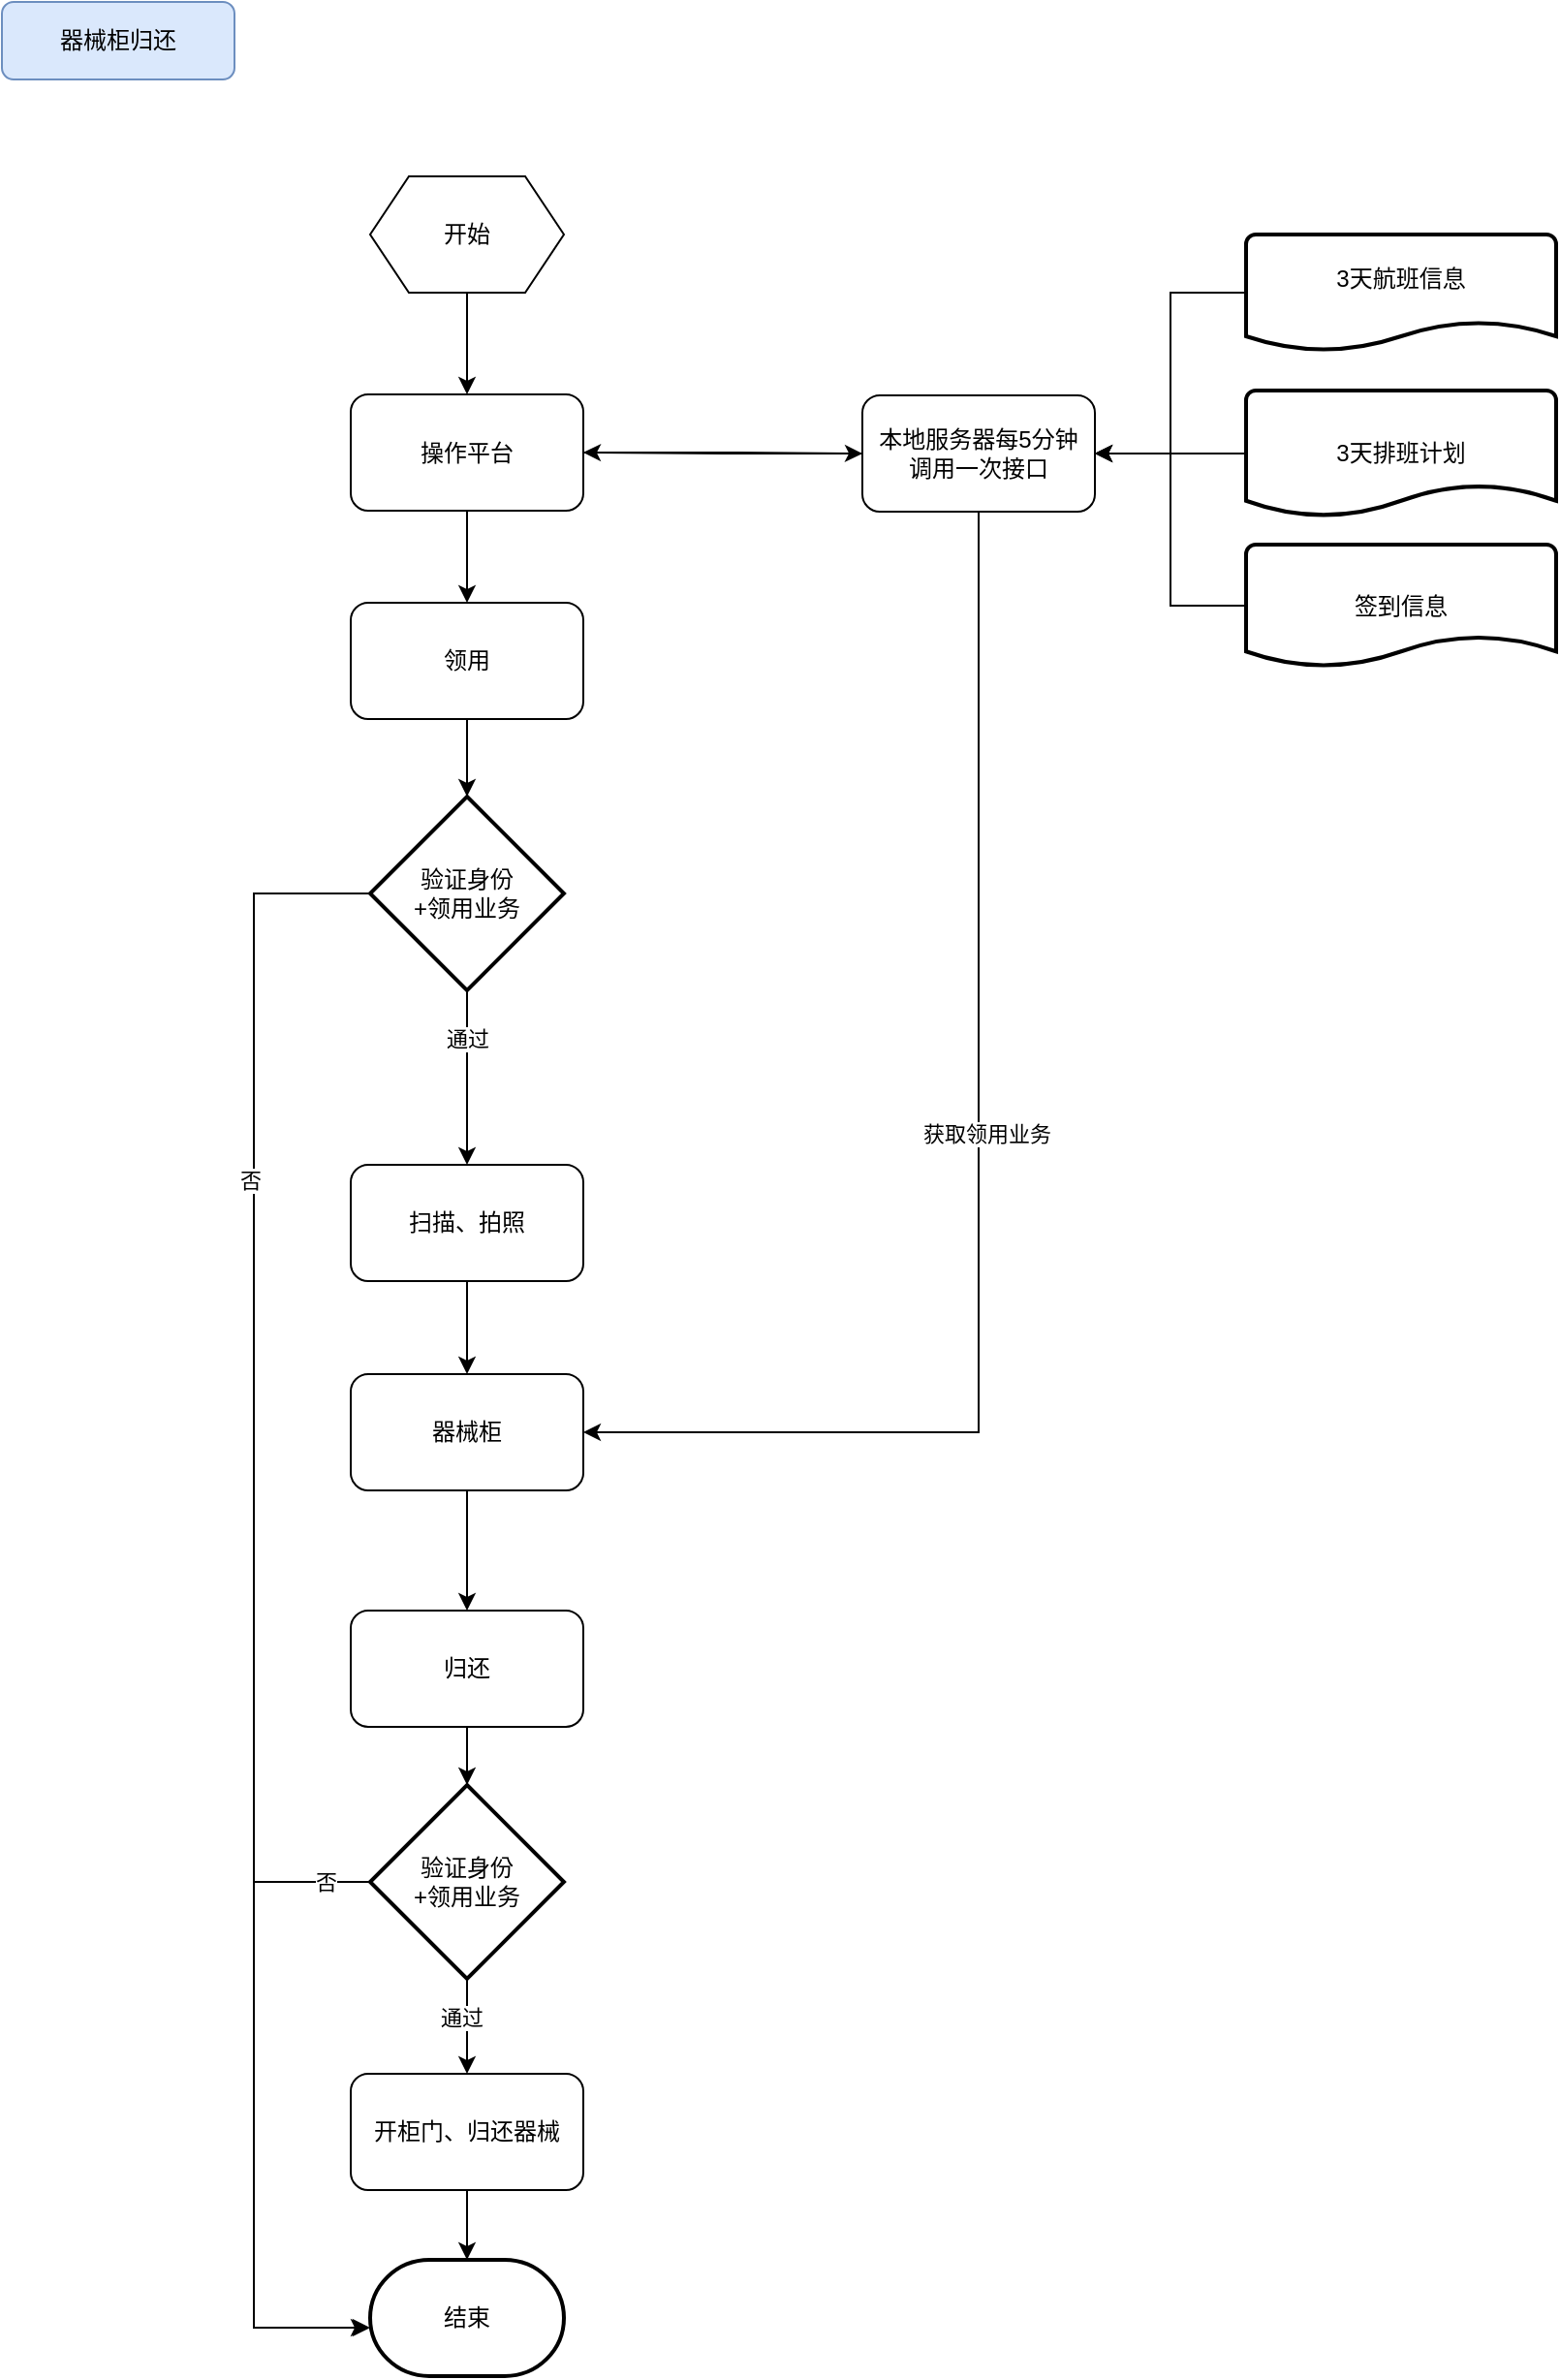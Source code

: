 <mxfile version="22.0.4" type="github">
  <diagram name="第 1 页" id="d6eHw5Ux4znUphZoa3T5">
    <mxGraphModel dx="1434" dy="758" grid="1" gridSize="10" guides="1" tooltips="1" connect="1" arrows="1" fold="1" page="1" pageScale="1" pageWidth="827" pageHeight="1169" math="0" shadow="0">
      <root>
        <mxCell id="0" />
        <mxCell id="1" parent="0" />
        <mxCell id="6WXIlSrZBOzwQC_6nJ0y-34" value="器械柜归还" style="rounded=1;whiteSpace=wrap;html=1;fontSize=12;glass=0;strokeWidth=1;shadow=0;fillColor=#dae8fc;strokeColor=#6c8ebf;" vertex="1" parent="1">
          <mxGeometry y="40" width="120" height="40" as="geometry" />
        </mxCell>
        <mxCell id="6WXIlSrZBOzwQC_6nJ0y-35" value="" style="edgeStyle=orthogonalEdgeStyle;rounded=0;orthogonalLoop=1;jettySize=auto;html=1;" edge="1" parent="1" source="6WXIlSrZBOzwQC_6nJ0y-36" target="6WXIlSrZBOzwQC_6nJ0y-39">
          <mxGeometry relative="1" as="geometry" />
        </mxCell>
        <mxCell id="6WXIlSrZBOzwQC_6nJ0y-36" value="开始" style="shape=hexagon;perimeter=hexagonPerimeter2;whiteSpace=wrap;html=1;fixedSize=1;" vertex="1" parent="1">
          <mxGeometry x="190" y="130" width="100" height="60" as="geometry" />
        </mxCell>
        <mxCell id="6WXIlSrZBOzwQC_6nJ0y-37" style="edgeStyle=orthogonalEdgeStyle;rounded=0;orthogonalLoop=1;jettySize=auto;html=1;entryX=0;entryY=0.5;entryDx=0;entryDy=0;" edge="1" parent="1" source="6WXIlSrZBOzwQC_6nJ0y-39" target="6WXIlSrZBOzwQC_6nJ0y-43">
          <mxGeometry relative="1" as="geometry" />
        </mxCell>
        <mxCell id="6WXIlSrZBOzwQC_6nJ0y-38" style="edgeStyle=orthogonalEdgeStyle;rounded=0;orthogonalLoop=1;jettySize=auto;html=1;entryX=0.5;entryY=0;entryDx=0;entryDy=0;" edge="1" parent="1" source="6WXIlSrZBOzwQC_6nJ0y-39" target="6WXIlSrZBOzwQC_6nJ0y-55">
          <mxGeometry relative="1" as="geometry" />
        </mxCell>
        <mxCell id="6WXIlSrZBOzwQC_6nJ0y-39" value="操作平台" style="rounded=1;whiteSpace=wrap;html=1;" vertex="1" parent="1">
          <mxGeometry x="180" y="242.5" width="120" height="60" as="geometry" />
        </mxCell>
        <mxCell id="6WXIlSrZBOzwQC_6nJ0y-40" style="edgeStyle=orthogonalEdgeStyle;rounded=0;orthogonalLoop=1;jettySize=auto;html=1;entryX=1;entryY=0.5;entryDx=0;entryDy=0;" edge="1" parent="1" source="6WXIlSrZBOzwQC_6nJ0y-43" target="6WXIlSrZBOzwQC_6nJ0y-39">
          <mxGeometry relative="1" as="geometry" />
        </mxCell>
        <mxCell id="6WXIlSrZBOzwQC_6nJ0y-75" style="edgeStyle=orthogonalEdgeStyle;rounded=0;orthogonalLoop=1;jettySize=auto;html=1;entryX=1;entryY=0.5;entryDx=0;entryDy=0;" edge="1" parent="1" source="6WXIlSrZBOzwQC_6nJ0y-43" target="6WXIlSrZBOzwQC_6nJ0y-63">
          <mxGeometry relative="1" as="geometry">
            <Array as="points">
              <mxPoint x="504" y="778" />
            </Array>
          </mxGeometry>
        </mxCell>
        <mxCell id="6WXIlSrZBOzwQC_6nJ0y-76" value="获取领用业务" style="edgeLabel;html=1;align=center;verticalAlign=middle;resizable=0;points=[];" vertex="1" connectable="0" parent="6WXIlSrZBOzwQC_6nJ0y-75">
          <mxGeometry x="-0.054" y="4" relative="1" as="geometry">
            <mxPoint as="offset" />
          </mxGeometry>
        </mxCell>
        <mxCell id="6WXIlSrZBOzwQC_6nJ0y-43" value="本地服务器每5分钟&lt;br&gt;调用一次接口" style="rounded=1;whiteSpace=wrap;html=1;" vertex="1" parent="1">
          <mxGeometry x="444" y="243" width="120" height="60" as="geometry" />
        </mxCell>
        <mxCell id="6WXIlSrZBOzwQC_6nJ0y-44" style="edgeStyle=orthogonalEdgeStyle;rounded=0;orthogonalLoop=1;jettySize=auto;html=1;entryX=1;entryY=0.5;entryDx=0;entryDy=0;" edge="1" parent="1" source="6WXIlSrZBOzwQC_6nJ0y-45" target="6WXIlSrZBOzwQC_6nJ0y-43">
          <mxGeometry relative="1" as="geometry" />
        </mxCell>
        <mxCell id="6WXIlSrZBOzwQC_6nJ0y-45" value="3天航班信息&#xa;" style="strokeWidth=2;shape=mxgraph.flowchart.document2;size=0.25;align=center;whiteSpace=wrap;labelBackgroundColor=none;labelBorderColor=none;verticalAlign=middle;" vertex="1" parent="1">
          <mxGeometry x="642" y="160" width="160" height="60" as="geometry" />
        </mxCell>
        <mxCell id="6WXIlSrZBOzwQC_6nJ0y-46" style="edgeStyle=orthogonalEdgeStyle;rounded=0;orthogonalLoop=1;jettySize=auto;html=1;entryX=1;entryY=0.5;entryDx=0;entryDy=0;" edge="1" parent="1" source="6WXIlSrZBOzwQC_6nJ0y-47" target="6WXIlSrZBOzwQC_6nJ0y-43">
          <mxGeometry relative="1" as="geometry" />
        </mxCell>
        <mxCell id="6WXIlSrZBOzwQC_6nJ0y-47" value="3天排班计划" style="strokeWidth=2;html=1;shape=mxgraph.flowchart.document2;whiteSpace=wrap;size=0.25;verticalAlign=middle;align=center;" vertex="1" parent="1">
          <mxGeometry x="642" y="240.5" width="160" height="65" as="geometry" />
        </mxCell>
        <mxCell id="6WXIlSrZBOzwQC_6nJ0y-48" style="edgeStyle=orthogonalEdgeStyle;rounded=0;orthogonalLoop=1;jettySize=auto;html=1;entryX=1;entryY=0.5;entryDx=0;entryDy=0;" edge="1" parent="1" source="6WXIlSrZBOzwQC_6nJ0y-49" target="6WXIlSrZBOzwQC_6nJ0y-43">
          <mxGeometry relative="1" as="geometry" />
        </mxCell>
        <mxCell id="6WXIlSrZBOzwQC_6nJ0y-49" value="签到信息" style="strokeWidth=2;html=1;shape=mxgraph.flowchart.document2;whiteSpace=wrap;size=0.25;verticalAlign=middle;align=center;" vertex="1" parent="1">
          <mxGeometry x="642" y="320" width="160" height="63" as="geometry" />
        </mxCell>
        <mxCell id="6WXIlSrZBOzwQC_6nJ0y-50" style="edgeStyle=orthogonalEdgeStyle;rounded=0;orthogonalLoop=1;jettySize=auto;html=1;" edge="1" parent="1" source="6WXIlSrZBOzwQC_6nJ0y-52" target="6WXIlSrZBOzwQC_6nJ0y-59">
          <mxGeometry relative="1" as="geometry">
            <mxPoint x="240" y="590" as="targetPoint" />
          </mxGeometry>
        </mxCell>
        <mxCell id="6WXIlSrZBOzwQC_6nJ0y-51" value="通过" style="edgeLabel;html=1;align=center;verticalAlign=middle;resizable=0;points=[];" vertex="1" connectable="0" parent="6WXIlSrZBOzwQC_6nJ0y-50">
          <mxGeometry x="-0.459" relative="1" as="geometry">
            <mxPoint as="offset" />
          </mxGeometry>
        </mxCell>
        <mxCell id="6WXIlSrZBOzwQC_6nJ0y-52" value="验证身份&lt;br&gt;+领用业务" style="strokeWidth=2;html=1;shape=mxgraph.flowchart.decision;whiteSpace=wrap;" vertex="1" parent="1">
          <mxGeometry x="190" y="450" width="100" height="100" as="geometry" />
        </mxCell>
        <mxCell id="6WXIlSrZBOzwQC_6nJ0y-53" value="结束" style="strokeWidth=2;html=1;shape=mxgraph.flowchart.terminator;whiteSpace=wrap;" vertex="1" parent="1">
          <mxGeometry x="190" y="1205" width="100" height="60" as="geometry" />
        </mxCell>
        <mxCell id="6WXIlSrZBOzwQC_6nJ0y-54" style="edgeStyle=orthogonalEdgeStyle;rounded=0;orthogonalLoop=1;jettySize=auto;html=1;" edge="1" parent="1" source="6WXIlSrZBOzwQC_6nJ0y-55" target="6WXIlSrZBOzwQC_6nJ0y-52">
          <mxGeometry relative="1" as="geometry" />
        </mxCell>
        <mxCell id="6WXIlSrZBOzwQC_6nJ0y-55" value="领用" style="rounded=1;whiteSpace=wrap;html=1;" vertex="1" parent="1">
          <mxGeometry x="180" y="350" width="120" height="60" as="geometry" />
        </mxCell>
        <mxCell id="6WXIlSrZBOzwQC_6nJ0y-58" style="edgeStyle=orthogonalEdgeStyle;rounded=0;orthogonalLoop=1;jettySize=auto;html=1;entryX=0.5;entryY=0;entryDx=0;entryDy=0;" edge="1" parent="1" source="6WXIlSrZBOzwQC_6nJ0y-59" target="6WXIlSrZBOzwQC_6nJ0y-63">
          <mxGeometry relative="1" as="geometry" />
        </mxCell>
        <mxCell id="6WXIlSrZBOzwQC_6nJ0y-59" value="扫描、拍照" style="rounded=1;whiteSpace=wrap;html=1;" vertex="1" parent="1">
          <mxGeometry x="180" y="640" width="120" height="60" as="geometry" />
        </mxCell>
        <mxCell id="6WXIlSrZBOzwQC_6nJ0y-60" value="开柜门、归还器械" style="rounded=1;whiteSpace=wrap;html=1;" vertex="1" parent="1">
          <mxGeometry x="180" y="1109" width="120" height="60" as="geometry" />
        </mxCell>
        <mxCell id="6WXIlSrZBOzwQC_6nJ0y-61" style="edgeStyle=orthogonalEdgeStyle;rounded=0;orthogonalLoop=1;jettySize=auto;html=1;entryX=0.5;entryY=0;entryDx=0;entryDy=0;entryPerimeter=0;" edge="1" parent="1" source="6WXIlSrZBOzwQC_6nJ0y-60" target="6WXIlSrZBOzwQC_6nJ0y-53">
          <mxGeometry relative="1" as="geometry" />
        </mxCell>
        <mxCell id="6WXIlSrZBOzwQC_6nJ0y-62" value="" style="edgeStyle=orthogonalEdgeStyle;rounded=0;orthogonalLoop=1;jettySize=auto;html=1;" edge="1" parent="1" source="6WXIlSrZBOzwQC_6nJ0y-63" target="6WXIlSrZBOzwQC_6nJ0y-67">
          <mxGeometry relative="1" as="geometry" />
        </mxCell>
        <mxCell id="6WXIlSrZBOzwQC_6nJ0y-63" value="器械柜" style="rounded=1;whiteSpace=wrap;html=1;" vertex="1" parent="1">
          <mxGeometry x="180" y="748" width="120" height="60" as="geometry" />
        </mxCell>
        <mxCell id="6WXIlSrZBOzwQC_6nJ0y-64" style="edgeStyle=orthogonalEdgeStyle;rounded=0;orthogonalLoop=1;jettySize=auto;html=1;" edge="1" parent="1" source="6WXIlSrZBOzwQC_6nJ0y-52">
          <mxGeometry relative="1" as="geometry">
            <mxPoint x="190" y="1240" as="targetPoint" />
            <Array as="points">
              <mxPoint x="130" y="500" />
              <mxPoint x="130" y="1240" />
            </Array>
          </mxGeometry>
        </mxCell>
        <mxCell id="6WXIlSrZBOzwQC_6nJ0y-65" value="否" style="edgeLabel;html=1;align=center;verticalAlign=middle;resizable=0;points=[];" vertex="1" connectable="0" parent="6WXIlSrZBOzwQC_6nJ0y-64">
          <mxGeometry x="-0.517" y="-2" relative="1" as="geometry">
            <mxPoint as="offset" />
          </mxGeometry>
        </mxCell>
        <mxCell id="6WXIlSrZBOzwQC_6nJ0y-66" value="" style="edgeStyle=orthogonalEdgeStyle;rounded=0;orthogonalLoop=1;jettySize=auto;html=1;" edge="1" parent="1" source="6WXIlSrZBOzwQC_6nJ0y-67" target="6WXIlSrZBOzwQC_6nJ0y-72">
          <mxGeometry relative="1" as="geometry" />
        </mxCell>
        <mxCell id="6WXIlSrZBOzwQC_6nJ0y-67" value="归还" style="rounded=1;whiteSpace=wrap;html=1;" vertex="1" parent="1">
          <mxGeometry x="180" y="870" width="120" height="60" as="geometry" />
        </mxCell>
        <mxCell id="6WXIlSrZBOzwQC_6nJ0y-68" value="" style="edgeStyle=orthogonalEdgeStyle;rounded=0;orthogonalLoop=1;jettySize=auto;html=1;" edge="1" parent="1" source="6WXIlSrZBOzwQC_6nJ0y-72" target="6WXIlSrZBOzwQC_6nJ0y-60">
          <mxGeometry relative="1" as="geometry" />
        </mxCell>
        <mxCell id="6WXIlSrZBOzwQC_6nJ0y-69" value="通过" style="edgeLabel;html=1;align=center;verticalAlign=middle;resizable=0;points=[];" vertex="1" connectable="0" parent="6WXIlSrZBOzwQC_6nJ0y-68">
          <mxGeometry x="-0.197" y="-3" relative="1" as="geometry">
            <mxPoint as="offset" />
          </mxGeometry>
        </mxCell>
        <mxCell id="6WXIlSrZBOzwQC_6nJ0y-70" style="edgeStyle=orthogonalEdgeStyle;rounded=0;orthogonalLoop=1;jettySize=auto;html=1;" edge="1" parent="1" source="6WXIlSrZBOzwQC_6nJ0y-72">
          <mxGeometry relative="1" as="geometry">
            <mxPoint x="189" y="1240" as="targetPoint" />
            <Array as="points">
              <mxPoint x="130" y="1010" />
              <mxPoint x="130" y="1240" />
              <mxPoint x="189" y="1240" />
            </Array>
          </mxGeometry>
        </mxCell>
        <mxCell id="6WXIlSrZBOzwQC_6nJ0y-71" value="否" style="edgeLabel;html=1;align=center;verticalAlign=middle;resizable=0;points=[];" vertex="1" connectable="0" parent="6WXIlSrZBOzwQC_6nJ0y-70">
          <mxGeometry x="-0.866" relative="1" as="geometry">
            <mxPoint as="offset" />
          </mxGeometry>
        </mxCell>
        <mxCell id="6WXIlSrZBOzwQC_6nJ0y-72" value="验证身份&lt;br&gt;+领用业务" style="strokeWidth=2;html=1;shape=mxgraph.flowchart.decision;whiteSpace=wrap;" vertex="1" parent="1">
          <mxGeometry x="190" y="960" width="100" height="100" as="geometry" />
        </mxCell>
      </root>
    </mxGraphModel>
  </diagram>
</mxfile>
